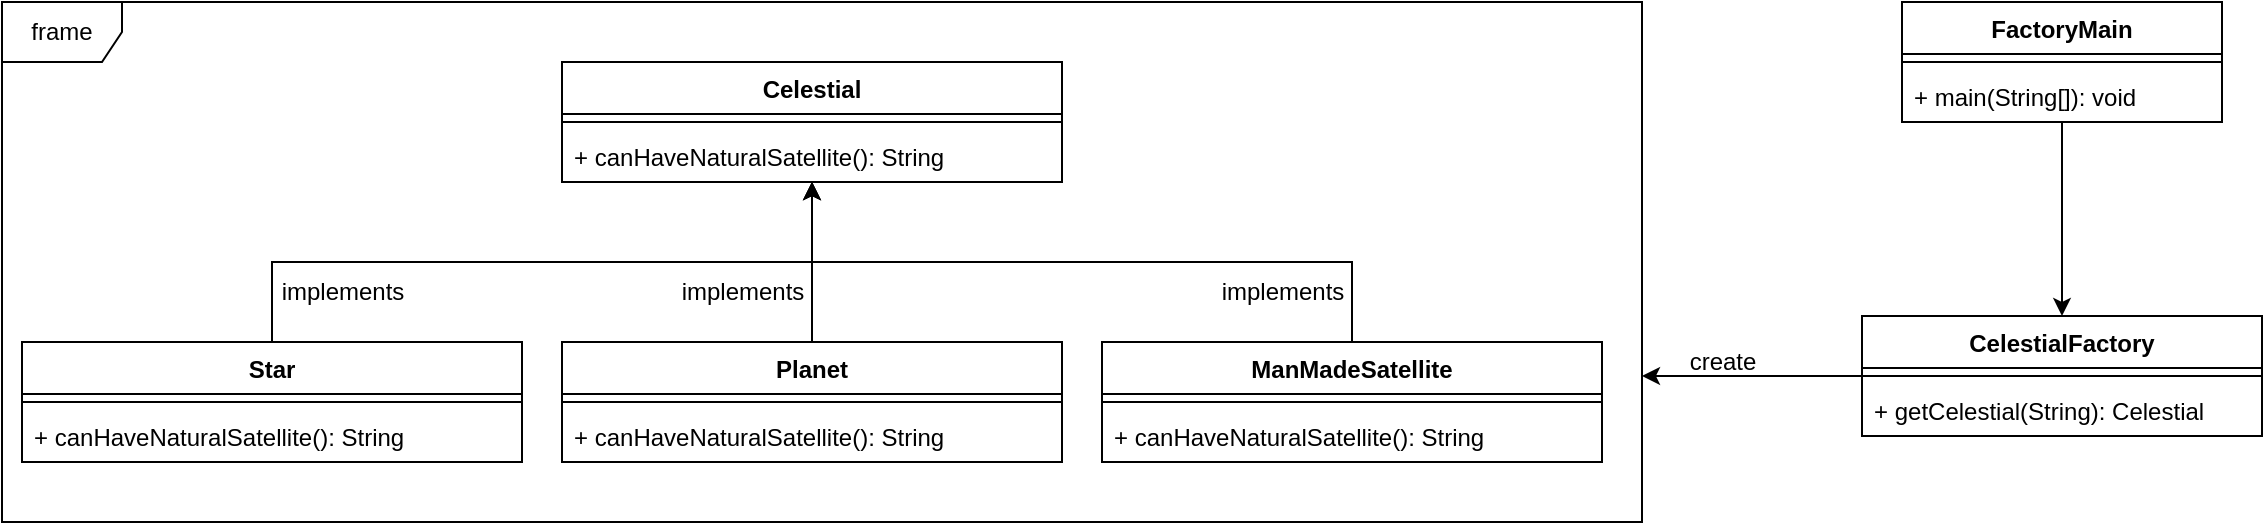 <mxfile version="20.5.3" type="github">
  <diagram name="Page-1" id="9f46799a-70d6-7492-0946-bef42562c5a5">
    <mxGraphModel dx="1995" dy="589" grid="1" gridSize="10" guides="1" tooltips="1" connect="1" arrows="1" fold="1" page="1" pageScale="1" pageWidth="1100" pageHeight="850" background="none" math="0" shadow="0">
      <root>
        <mxCell id="0" />
        <mxCell id="1" parent="0" />
        <mxCell id="v0kv-9lwEswn2KDudTzZ-1" value="Celestial" style="swimlane;fontStyle=1;align=center;verticalAlign=top;childLayout=stackLayout;horizontal=1;startSize=26;horizontalStack=0;resizeParent=1;resizeParentMax=0;resizeLast=0;collapsible=1;marginBottom=0;" vertex="1" parent="1">
          <mxGeometry x="260" y="60" width="250" height="60" as="geometry">
            <mxRectangle x="260" y="60" width="90" height="30" as="alternateBounds" />
          </mxGeometry>
        </mxCell>
        <mxCell id="v0kv-9lwEswn2KDudTzZ-3" value="" style="line;strokeWidth=1;fillColor=none;align=left;verticalAlign=middle;spacingTop=-1;spacingLeft=3;spacingRight=3;rotatable=0;labelPosition=right;points=[];portConstraint=eastwest;strokeColor=inherit;" vertex="1" parent="v0kv-9lwEswn2KDudTzZ-1">
          <mxGeometry y="26" width="250" height="8" as="geometry" />
        </mxCell>
        <mxCell id="v0kv-9lwEswn2KDudTzZ-4" value="+ canHaveNaturalSatellite(): String" style="text;strokeColor=none;fillColor=none;align=left;verticalAlign=top;spacingLeft=4;spacingRight=4;overflow=hidden;rotatable=0;points=[[0,0.5],[1,0.5]];portConstraint=eastwest;" vertex="1" parent="v0kv-9lwEswn2KDudTzZ-1">
          <mxGeometry y="34" width="250" height="26" as="geometry" />
        </mxCell>
        <mxCell id="v0kv-9lwEswn2KDudTzZ-25" style="edgeStyle=orthogonalEdgeStyle;rounded=0;orthogonalLoop=1;jettySize=auto;html=1;" edge="1" parent="1" source="v0kv-9lwEswn2KDudTzZ-5" target="v0kv-9lwEswn2KDudTzZ-4">
          <mxGeometry relative="1" as="geometry">
            <Array as="points">
              <mxPoint x="115" y="160" />
              <mxPoint x="385" y="160" />
            </Array>
          </mxGeometry>
        </mxCell>
        <mxCell id="v0kv-9lwEswn2KDudTzZ-5" value="Star" style="swimlane;fontStyle=1;align=center;verticalAlign=top;childLayout=stackLayout;horizontal=1;startSize=26;horizontalStack=0;resizeParent=1;resizeParentMax=0;resizeLast=0;collapsible=1;marginBottom=0;" vertex="1" parent="1">
          <mxGeometry x="-10" y="200" width="250" height="60" as="geometry" />
        </mxCell>
        <mxCell id="v0kv-9lwEswn2KDudTzZ-6" value="" style="line;strokeWidth=1;fillColor=none;align=left;verticalAlign=middle;spacingTop=-1;spacingLeft=3;spacingRight=3;rotatable=0;labelPosition=right;points=[];portConstraint=eastwest;strokeColor=inherit;" vertex="1" parent="v0kv-9lwEswn2KDudTzZ-5">
          <mxGeometry y="26" width="250" height="8" as="geometry" />
        </mxCell>
        <mxCell id="v0kv-9lwEswn2KDudTzZ-7" value="+ canHaveNaturalSatellite(): String" style="text;strokeColor=none;fillColor=none;align=left;verticalAlign=top;spacingLeft=4;spacingRight=4;overflow=hidden;rotatable=0;points=[[0,0.5],[1,0.5]];portConstraint=eastwest;" vertex="1" parent="v0kv-9lwEswn2KDudTzZ-5">
          <mxGeometry y="34" width="250" height="26" as="geometry" />
        </mxCell>
        <mxCell id="v0kv-9lwEswn2KDudTzZ-24" style="edgeStyle=orthogonalEdgeStyle;rounded=0;orthogonalLoop=1;jettySize=auto;html=1;entryX=0.5;entryY=1;entryDx=0;entryDy=0;entryPerimeter=0;" edge="1" parent="1" source="v0kv-9lwEswn2KDudTzZ-8" target="v0kv-9lwEswn2KDudTzZ-4">
          <mxGeometry relative="1" as="geometry" />
        </mxCell>
        <mxCell id="v0kv-9lwEswn2KDudTzZ-8" value="Planet" style="swimlane;fontStyle=1;align=center;verticalAlign=top;childLayout=stackLayout;horizontal=1;startSize=26;horizontalStack=0;resizeParent=1;resizeParentMax=0;resizeLast=0;collapsible=1;marginBottom=0;" vertex="1" parent="1">
          <mxGeometry x="260" y="200" width="250" height="60" as="geometry" />
        </mxCell>
        <mxCell id="v0kv-9lwEswn2KDudTzZ-9" value="" style="line;strokeWidth=1;fillColor=none;align=left;verticalAlign=middle;spacingTop=-1;spacingLeft=3;spacingRight=3;rotatable=0;labelPosition=right;points=[];portConstraint=eastwest;strokeColor=inherit;" vertex="1" parent="v0kv-9lwEswn2KDudTzZ-8">
          <mxGeometry y="26" width="250" height="8" as="geometry" />
        </mxCell>
        <mxCell id="v0kv-9lwEswn2KDudTzZ-10" value="+ canHaveNaturalSatellite(): String" style="text;strokeColor=none;fillColor=none;align=left;verticalAlign=top;spacingLeft=4;spacingRight=4;overflow=hidden;rotatable=0;points=[[0,0.5],[1,0.5]];portConstraint=eastwest;" vertex="1" parent="v0kv-9lwEswn2KDudTzZ-8">
          <mxGeometry y="34" width="250" height="26" as="geometry" />
        </mxCell>
        <mxCell id="v0kv-9lwEswn2KDudTzZ-26" style="edgeStyle=orthogonalEdgeStyle;rounded=0;orthogonalLoop=1;jettySize=auto;html=1;" edge="1" parent="1" source="v0kv-9lwEswn2KDudTzZ-11">
          <mxGeometry relative="1" as="geometry">
            <mxPoint x="385" y="120" as="targetPoint" />
            <Array as="points">
              <mxPoint x="655" y="160" />
              <mxPoint x="385" y="160" />
            </Array>
          </mxGeometry>
        </mxCell>
        <mxCell id="v0kv-9lwEswn2KDudTzZ-11" value="ManMadeSatellite" style="swimlane;fontStyle=1;align=center;verticalAlign=top;childLayout=stackLayout;horizontal=1;startSize=26;horizontalStack=0;resizeParent=1;resizeParentMax=0;resizeLast=0;collapsible=1;marginBottom=0;" vertex="1" parent="1">
          <mxGeometry x="530" y="200" width="250" height="60" as="geometry" />
        </mxCell>
        <mxCell id="v0kv-9lwEswn2KDudTzZ-12" value="" style="line;strokeWidth=1;fillColor=none;align=left;verticalAlign=middle;spacingTop=-1;spacingLeft=3;spacingRight=3;rotatable=0;labelPosition=right;points=[];portConstraint=eastwest;strokeColor=inherit;" vertex="1" parent="v0kv-9lwEswn2KDudTzZ-11">
          <mxGeometry y="26" width="250" height="8" as="geometry" />
        </mxCell>
        <mxCell id="v0kv-9lwEswn2KDudTzZ-13" value="+ canHaveNaturalSatellite(): String" style="text;strokeColor=none;fillColor=none;align=left;verticalAlign=top;spacingLeft=4;spacingRight=4;overflow=hidden;rotatable=0;points=[[0,0.5],[1,0.5]];portConstraint=eastwest;" vertex="1" parent="v0kv-9lwEswn2KDudTzZ-11">
          <mxGeometry y="34" width="250" height="26" as="geometry" />
        </mxCell>
        <mxCell id="v0kv-9lwEswn2KDudTzZ-27" value="implements" style="text;html=1;align=center;verticalAlign=middle;resizable=0;points=[];autosize=1;strokeColor=none;fillColor=none;" vertex="1" parent="1">
          <mxGeometry x="110" y="160" width="80" height="30" as="geometry" />
        </mxCell>
        <mxCell id="v0kv-9lwEswn2KDudTzZ-28" value="implements" style="text;html=1;align=center;verticalAlign=middle;resizable=0;points=[];autosize=1;strokeColor=none;fillColor=none;" vertex="1" parent="1">
          <mxGeometry x="310" y="160" width="80" height="30" as="geometry" />
        </mxCell>
        <mxCell id="v0kv-9lwEswn2KDudTzZ-29" value="implements" style="text;html=1;align=center;verticalAlign=middle;resizable=0;points=[];autosize=1;strokeColor=none;fillColor=none;" vertex="1" parent="1">
          <mxGeometry x="580" y="160" width="80" height="30" as="geometry" />
        </mxCell>
        <mxCell id="v0kv-9lwEswn2KDudTzZ-33" value="frame" style="shape=umlFrame;whiteSpace=wrap;html=1;" vertex="1" parent="1">
          <mxGeometry x="-20" y="30" width="820" height="260" as="geometry" />
        </mxCell>
        <mxCell id="v0kv-9lwEswn2KDudTzZ-38" style="edgeStyle=orthogonalEdgeStyle;rounded=0;orthogonalLoop=1;jettySize=auto;html=1;" edge="1" parent="1" source="v0kv-9lwEswn2KDudTzZ-34">
          <mxGeometry relative="1" as="geometry">
            <mxPoint x="800" y="217" as="targetPoint" />
          </mxGeometry>
        </mxCell>
        <mxCell id="v0kv-9lwEswn2KDudTzZ-34" value="CelestialFactory" style="swimlane;fontStyle=1;align=center;verticalAlign=top;childLayout=stackLayout;horizontal=1;startSize=26;horizontalStack=0;resizeParent=1;resizeParentMax=0;resizeLast=0;collapsible=1;marginBottom=0;" vertex="1" parent="1">
          <mxGeometry x="910" y="187" width="200" height="60" as="geometry" />
        </mxCell>
        <mxCell id="v0kv-9lwEswn2KDudTzZ-36" value="" style="line;strokeWidth=1;fillColor=none;align=left;verticalAlign=middle;spacingTop=-1;spacingLeft=3;spacingRight=3;rotatable=0;labelPosition=right;points=[];portConstraint=eastwest;strokeColor=inherit;" vertex="1" parent="v0kv-9lwEswn2KDudTzZ-34">
          <mxGeometry y="26" width="200" height="8" as="geometry" />
        </mxCell>
        <mxCell id="v0kv-9lwEswn2KDudTzZ-37" value="+ getCelestial(String): Celestial" style="text;strokeColor=none;fillColor=none;align=left;verticalAlign=top;spacingLeft=4;spacingRight=4;overflow=hidden;rotatable=0;points=[[0,0.5],[1,0.5]];portConstraint=eastwest;" vertex="1" parent="v0kv-9lwEswn2KDudTzZ-34">
          <mxGeometry y="34" width="200" height="26" as="geometry" />
        </mxCell>
        <mxCell id="v0kv-9lwEswn2KDudTzZ-39" value="create" style="text;html=1;align=center;verticalAlign=middle;resizable=0;points=[];autosize=1;strokeColor=none;fillColor=none;" vertex="1" parent="1">
          <mxGeometry x="810" y="195" width="60" height="30" as="geometry" />
        </mxCell>
        <mxCell id="v0kv-9lwEswn2KDudTzZ-44" style="edgeStyle=orthogonalEdgeStyle;rounded=0;orthogonalLoop=1;jettySize=auto;html=1;entryX=0.5;entryY=0;entryDx=0;entryDy=0;" edge="1" parent="1" source="v0kv-9lwEswn2KDudTzZ-40" target="v0kv-9lwEswn2KDudTzZ-34">
          <mxGeometry relative="1" as="geometry" />
        </mxCell>
        <mxCell id="v0kv-9lwEswn2KDudTzZ-40" value="FactoryMain" style="swimlane;fontStyle=1;align=center;verticalAlign=top;childLayout=stackLayout;horizontal=1;startSize=26;horizontalStack=0;resizeParent=1;resizeParentMax=0;resizeLast=0;collapsible=1;marginBottom=0;" vertex="1" parent="1">
          <mxGeometry x="930" y="30" width="160" height="60" as="geometry" />
        </mxCell>
        <mxCell id="v0kv-9lwEswn2KDudTzZ-42" value="" style="line;strokeWidth=1;fillColor=none;align=left;verticalAlign=middle;spacingTop=-1;spacingLeft=3;spacingRight=3;rotatable=0;labelPosition=right;points=[];portConstraint=eastwest;strokeColor=inherit;" vertex="1" parent="v0kv-9lwEswn2KDudTzZ-40">
          <mxGeometry y="26" width="160" height="8" as="geometry" />
        </mxCell>
        <mxCell id="v0kv-9lwEswn2KDudTzZ-43" value="+ main(String[]): void" style="text;strokeColor=none;fillColor=none;align=left;verticalAlign=top;spacingLeft=4;spacingRight=4;overflow=hidden;rotatable=0;points=[[0,0.5],[1,0.5]];portConstraint=eastwest;" vertex="1" parent="v0kv-9lwEswn2KDudTzZ-40">
          <mxGeometry y="34" width="160" height="26" as="geometry" />
        </mxCell>
      </root>
    </mxGraphModel>
  </diagram>
</mxfile>
